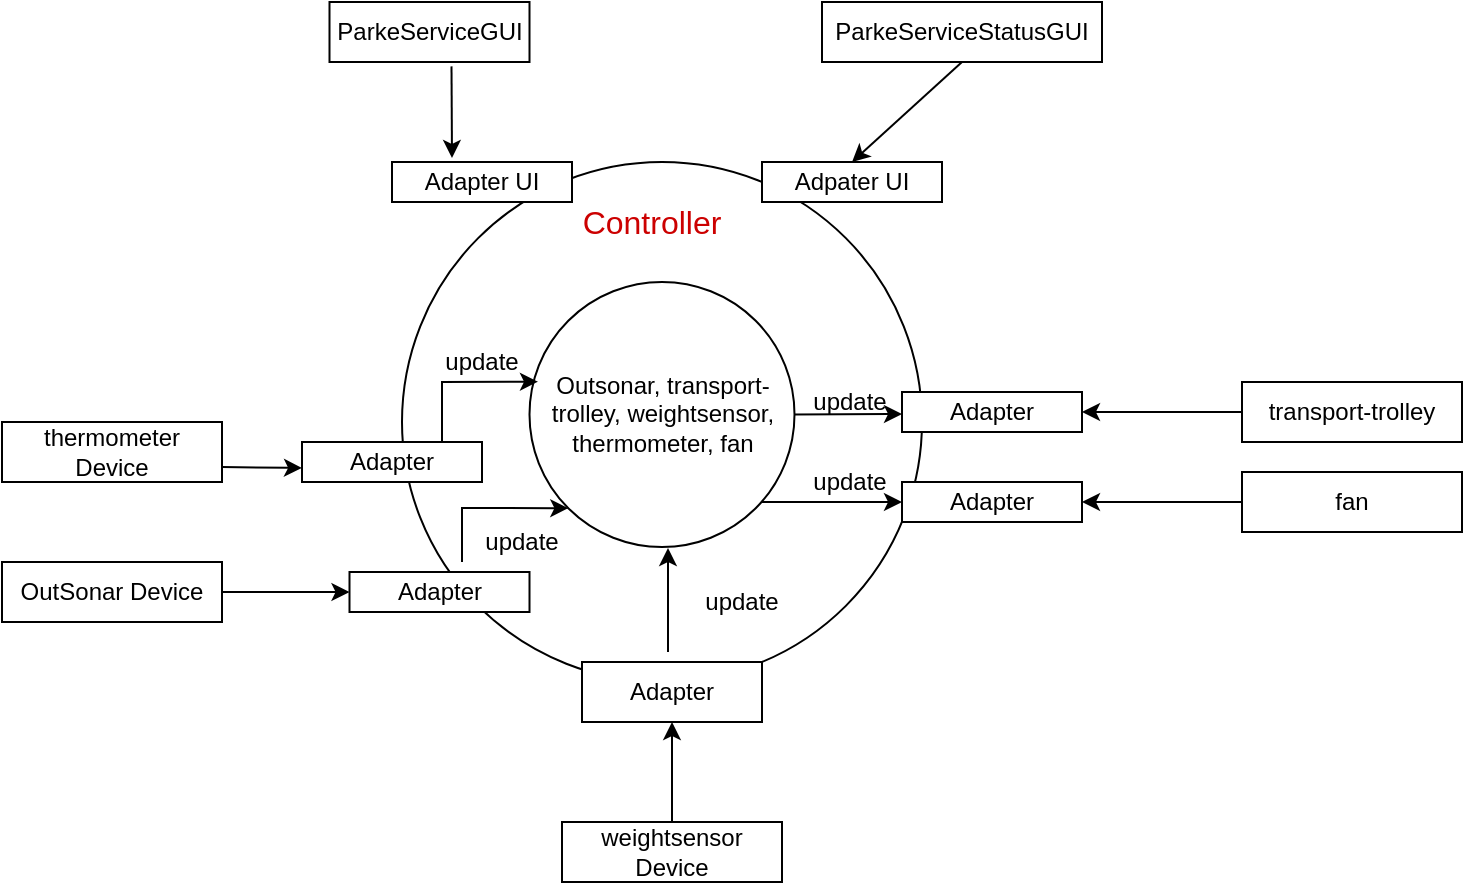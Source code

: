 <mxfile version="14.8.0" type="device"><diagram id="b37_SmpJj1Oj71cKHDLk" name="Page-1"><mxGraphModel dx="1038" dy="547" grid="1" gridSize="10" guides="1" tooltips="1" connect="1" arrows="1" fold="1" page="1" pageScale="1" pageWidth="827" pageHeight="1169" math="0" shadow="0"><root><mxCell id="0"/><mxCell id="1" parent="0"/><mxCell id="KCaHhk7EHUR55j_sz_AD-1" value="" style="ellipse;whiteSpace=wrap;html=1;aspect=fixed;" parent="1" vertex="1"><mxGeometry x="210" y="130" width="260" height="260" as="geometry"/></mxCell><mxCell id="KCaHhk7EHUR55j_sz_AD-2" value="Outsonar, transport-trolley, weightsensor, thermometer, fan" style="ellipse;whiteSpace=wrap;html=1;aspect=fixed;" parent="1" vertex="1"><mxGeometry x="273.75" y="190" width="132.5" height="132.5" as="geometry"/></mxCell><mxCell id="KCaHhk7EHUR55j_sz_AD-3" value="&lt;font style=&quot;font-size: 16px&quot; color=&quot;#cc0000&quot;&gt;Controller&lt;/font&gt;" style="text;html=1;strokeColor=none;fillColor=none;align=center;verticalAlign=middle;whiteSpace=wrap;rounded=0;" parent="1" vertex="1"><mxGeometry x="290" y="150" width="90" height="20" as="geometry"/></mxCell><mxCell id="KCaHhk7EHUR55j_sz_AD-13" value="" style="edgeStyle=orthogonalEdgeStyle;rounded=0;orthogonalLoop=1;jettySize=auto;html=1;" parent="1" source="KCaHhk7EHUR55j_sz_AD-5" target="KCaHhk7EHUR55j_sz_AD-11" edge="1"><mxGeometry relative="1" as="geometry"/></mxCell><mxCell id="KCaHhk7EHUR55j_sz_AD-5" value="OutSonar Device" style="rounded=0;whiteSpace=wrap;html=1;" parent="1" vertex="1"><mxGeometry x="10" y="330" width="110" height="30" as="geometry"/></mxCell><mxCell id="KCaHhk7EHUR55j_sz_AD-6" value="transport-trolley" style="rounded=0;whiteSpace=wrap;html=1;" parent="1" vertex="1"><mxGeometry x="630" y="240" width="110" height="30" as="geometry"/></mxCell><mxCell id="KCaHhk7EHUR55j_sz_AD-7" value="weightsensor Device" style="rounded=0;whiteSpace=wrap;html=1;" parent="1" vertex="1"><mxGeometry x="290" y="460" width="110" height="30" as="geometry"/></mxCell><mxCell id="KCaHhk7EHUR55j_sz_AD-8" value="thermometer Device" style="rounded=0;whiteSpace=wrap;html=1;" parent="1" vertex="1"><mxGeometry x="10" y="260" width="110" height="30" as="geometry"/></mxCell><mxCell id="KCaHhk7EHUR55j_sz_AD-9" value="" style="endArrow=classic;html=1;exitX=1;exitY=0.75;exitDx=0;exitDy=0;" parent="1" source="KCaHhk7EHUR55j_sz_AD-8" edge="1"><mxGeometry width="50" height="50" relative="1" as="geometry"><mxPoint x="390" y="360" as="sourcePoint"/><mxPoint x="160" y="283" as="targetPoint"/></mxGeometry></mxCell><mxCell id="KCaHhk7EHUR55j_sz_AD-10" value="Adapter" style="rounded=0;whiteSpace=wrap;html=1;" parent="1" vertex="1"><mxGeometry x="160" y="270" width="90" height="20" as="geometry"/></mxCell><mxCell id="KCaHhk7EHUR55j_sz_AD-11" value="Adapter" style="rounded=0;whiteSpace=wrap;html=1;" parent="1" vertex="1"><mxGeometry x="183.75" y="335" width="90" height="20" as="geometry"/></mxCell><mxCell id="KCaHhk7EHUR55j_sz_AD-14" value="" style="endArrow=classic;html=1;entryX=0.032;entryY=0.376;entryDx=0;entryDy=0;entryPerimeter=0;rounded=0;" parent="1" target="KCaHhk7EHUR55j_sz_AD-2" edge="1"><mxGeometry width="50" height="50" relative="1" as="geometry"><mxPoint x="230" y="270" as="sourcePoint"/><mxPoint x="440" y="310" as="targetPoint"/><Array as="points"><mxPoint x="230" y="240"/></Array></mxGeometry></mxCell><mxCell id="KCaHhk7EHUR55j_sz_AD-15" value="" style="endArrow=classic;html=1;entryX=0;entryY=1;entryDx=0;entryDy=0;rounded=0;" parent="1" target="KCaHhk7EHUR55j_sz_AD-2" edge="1"><mxGeometry width="50" height="50" relative="1" as="geometry"><mxPoint x="240" y="330" as="sourcePoint"/><mxPoint x="287.99" y="249.82" as="targetPoint"/><Array as="points"><mxPoint x="240" y="303"/></Array></mxGeometry></mxCell><mxCell id="KCaHhk7EHUR55j_sz_AD-16" value="" style="rounded=0;whiteSpace=wrap;html=1;" parent="1" vertex="1"><mxGeometry x="300" y="380" width="90" height="30" as="geometry"/></mxCell><mxCell id="KCaHhk7EHUR55j_sz_AD-17" value="Adapter" style="text;html=1;strokeColor=none;fillColor=none;align=center;verticalAlign=middle;whiteSpace=wrap;rounded=0;" parent="1" vertex="1"><mxGeometry x="325" y="385" width="40" height="20" as="geometry"/></mxCell><mxCell id="KCaHhk7EHUR55j_sz_AD-18" value="" style="endArrow=classic;html=1;exitX=0.5;exitY=0;exitDx=0;exitDy=0;entryX=0.5;entryY=1;entryDx=0;entryDy=0;" parent="1" source="KCaHhk7EHUR55j_sz_AD-7" target="KCaHhk7EHUR55j_sz_AD-16" edge="1"><mxGeometry width="50" height="50" relative="1" as="geometry"><mxPoint x="390" y="360" as="sourcePoint"/><mxPoint x="440" y="310" as="targetPoint"/></mxGeometry></mxCell><mxCell id="KCaHhk7EHUR55j_sz_AD-19" value="" style="endArrow=classic;html=1;exitX=0.75;exitY=0;exitDx=0;exitDy=0;" parent="1" edge="1"><mxGeometry width="50" height="50" relative="1" as="geometry"><mxPoint x="343" y="375" as="sourcePoint"/><mxPoint x="343" y="323" as="targetPoint"/></mxGeometry></mxCell><mxCell id="KCaHhk7EHUR55j_sz_AD-21" value="update" style="text;html=1;strokeColor=none;fillColor=none;align=center;verticalAlign=middle;whiteSpace=wrap;rounded=0;" parent="1" vertex="1"><mxGeometry x="360" y="340" width="40" height="20" as="geometry"/></mxCell><mxCell id="KCaHhk7EHUR55j_sz_AD-22" value="update" style="text;html=1;strokeColor=none;fillColor=none;align=center;verticalAlign=middle;whiteSpace=wrap;rounded=0;" parent="1" vertex="1"><mxGeometry x="250" y="310" width="40" height="20" as="geometry"/></mxCell><mxCell id="KCaHhk7EHUR55j_sz_AD-23" value="update" style="text;html=1;strokeColor=none;fillColor=none;align=center;verticalAlign=middle;whiteSpace=wrap;rounded=0;" parent="1" vertex="1"><mxGeometry x="230" y="220" width="40" height="20" as="geometry"/></mxCell><mxCell id="KCaHhk7EHUR55j_sz_AD-24" value="Adapter UI&lt;span style=&quot;color: rgba(0 , 0 , 0 , 0) ; font-family: monospace ; font-size: 0px&quot;&gt;%3CmxGraphModel%3E%3Croot%3E%3CmxCell%20id%3D%220%22%2F%3E%3CmxCell%20id%3D%221%22%20parent%3D%220%22%2F%3E%3CmxCell%20id%3D%222%22%20value%3D%22%22%20style%3D%22rounded%3D0%3BwhiteSpace%3Dwrap%3Bhtml%3D1%3B%22%20vertex%3D%221%22%20parent%3D%221%22%3E%3CmxGeometry%20x%3D%22205%22%20y%3D%22130%22%20width%3D%2290%22%20height%3D%2220%22%20as%3D%22geometry%22%2F%3E%3C%2FmxCell%3E%3C%2Froot%3E%3C%2FmxGraphModel%3E&lt;/span&gt;" style="rounded=0;whiteSpace=wrap;html=1;" parent="1" vertex="1"><mxGeometry x="205" y="130" width="90" height="20" as="geometry"/></mxCell><mxCell id="KCaHhk7EHUR55j_sz_AD-25" value="Adpater UI" style="rounded=0;whiteSpace=wrap;html=1;" parent="1" vertex="1"><mxGeometry x="390" y="130" width="90" height="20" as="geometry"/></mxCell><mxCell id="KCaHhk7EHUR55j_sz_AD-26" value="&lt;div style=&quot;text-align: left&quot;&gt;ParkeServiceGUI&lt;/div&gt;" style="rounded=0;whiteSpace=wrap;html=1;" parent="1" vertex="1"><mxGeometry x="173.75" y="50" width="100" height="30" as="geometry"/></mxCell><mxCell id="KCaHhk7EHUR55j_sz_AD-27" value="&lt;div style=&quot;text-align: left&quot;&gt;ParkeServiceStatusGUI&lt;/div&gt;" style="rounded=0;whiteSpace=wrap;html=1;" parent="1" vertex="1"><mxGeometry x="420" y="50" width="140" height="30" as="geometry"/></mxCell><mxCell id="KCaHhk7EHUR55j_sz_AD-28" value="" style="endArrow=classic;html=1;entryX=0.5;entryY=0;entryDx=0;entryDy=0;exitX=0.5;exitY=1;exitDx=0;exitDy=0;" parent="1" source="KCaHhk7EHUR55j_sz_AD-27" target="KCaHhk7EHUR55j_sz_AD-25" edge="1"><mxGeometry width="50" height="50" relative="1" as="geometry"><mxPoint x="390" y="260" as="sourcePoint"/><mxPoint x="440" y="210" as="targetPoint"/></mxGeometry></mxCell><mxCell id="KCaHhk7EHUR55j_sz_AD-29" value="" style="endArrow=classic;html=1;exitX=0.61;exitY=1.073;exitDx=0;exitDy=0;exitPerimeter=0;" parent="1" source="KCaHhk7EHUR55j_sz_AD-26" edge="1"><mxGeometry width="50" height="50" relative="1" as="geometry"><mxPoint x="500" y="90" as="sourcePoint"/><mxPoint x="235" y="128" as="targetPoint"/></mxGeometry></mxCell><mxCell id="KCaHhk7EHUR55j_sz_AD-32" value="Adapter" style="rounded=0;whiteSpace=wrap;html=1;" parent="1" vertex="1"><mxGeometry x="460" y="245" width="90" height="20" as="geometry"/></mxCell><mxCell id="KCaHhk7EHUR55j_sz_AD-34" value="" style="endArrow=classic;html=1;entryX=1;entryY=0.5;entryDx=0;entryDy=0;exitX=0;exitY=0.5;exitDx=0;exitDy=0;" parent="1" source="KCaHhk7EHUR55j_sz_AD-6" target="KCaHhk7EHUR55j_sz_AD-32" edge="1"><mxGeometry width="50" height="50" relative="1" as="geometry"><mxPoint x="630" y="260" as="sourcePoint"/><mxPoint x="450" y="220" as="targetPoint"/></mxGeometry></mxCell><mxCell id="5xyxiSykO6Q-S1YMHfh9-1" value="" style="endArrow=classic;html=1;exitX=1;exitY=0.5;exitDx=0;exitDy=0;" parent="1" source="KCaHhk7EHUR55j_sz_AD-2" edge="1"><mxGeometry width="50" height="50" relative="1" as="geometry"><mxPoint x="353" y="385" as="sourcePoint"/><mxPoint x="460" y="256" as="targetPoint"/></mxGeometry></mxCell><mxCell id="5xyxiSykO6Q-S1YMHfh9-2" value="update" style="text;html=1;strokeColor=none;fillColor=none;align=center;verticalAlign=middle;whiteSpace=wrap;rounded=0;" parent="1" vertex="1"><mxGeometry x="414" y="240" width="40" height="20" as="geometry"/></mxCell><mxCell id="dzajMQh9GHwx8y03BFjr-1" value="fan" style="rounded=0;whiteSpace=wrap;html=1;" vertex="1" parent="1"><mxGeometry x="630" y="285" width="110" height="30" as="geometry"/></mxCell><mxCell id="dzajMQh9GHwx8y03BFjr-4" value="Adapter" style="rounded=0;whiteSpace=wrap;html=1;" vertex="1" parent="1"><mxGeometry x="460" y="290" width="90" height="20" as="geometry"/></mxCell><mxCell id="dzajMQh9GHwx8y03BFjr-5" value="" style="endArrow=classic;html=1;entryX=1;entryY=0.5;entryDx=0;entryDy=0;exitX=0;exitY=0.5;exitDx=0;exitDy=0;rounded=0;" edge="1" parent="1" source="dzajMQh9GHwx8y03BFjr-1" target="dzajMQh9GHwx8y03BFjr-4"><mxGeometry width="50" height="50" relative="1" as="geometry"><mxPoint x="640" y="265" as="sourcePoint"/><mxPoint x="560" y="265" as="targetPoint"/><Array as="points"/></mxGeometry></mxCell><mxCell id="dzajMQh9GHwx8y03BFjr-11" value="" style="endArrow=classic;html=1;" edge="1" parent="1"><mxGeometry width="50" height="50" relative="1" as="geometry"><mxPoint x="390" y="300" as="sourcePoint"/><mxPoint x="460" y="300" as="targetPoint"/></mxGeometry></mxCell><mxCell id="dzajMQh9GHwx8y03BFjr-12" value="update" style="text;html=1;strokeColor=none;fillColor=none;align=center;verticalAlign=middle;whiteSpace=wrap;rounded=0;" vertex="1" parent="1"><mxGeometry x="413.5" y="280" width="40" height="20" as="geometry"/></mxCell></root></mxGraphModel></diagram></mxfile>